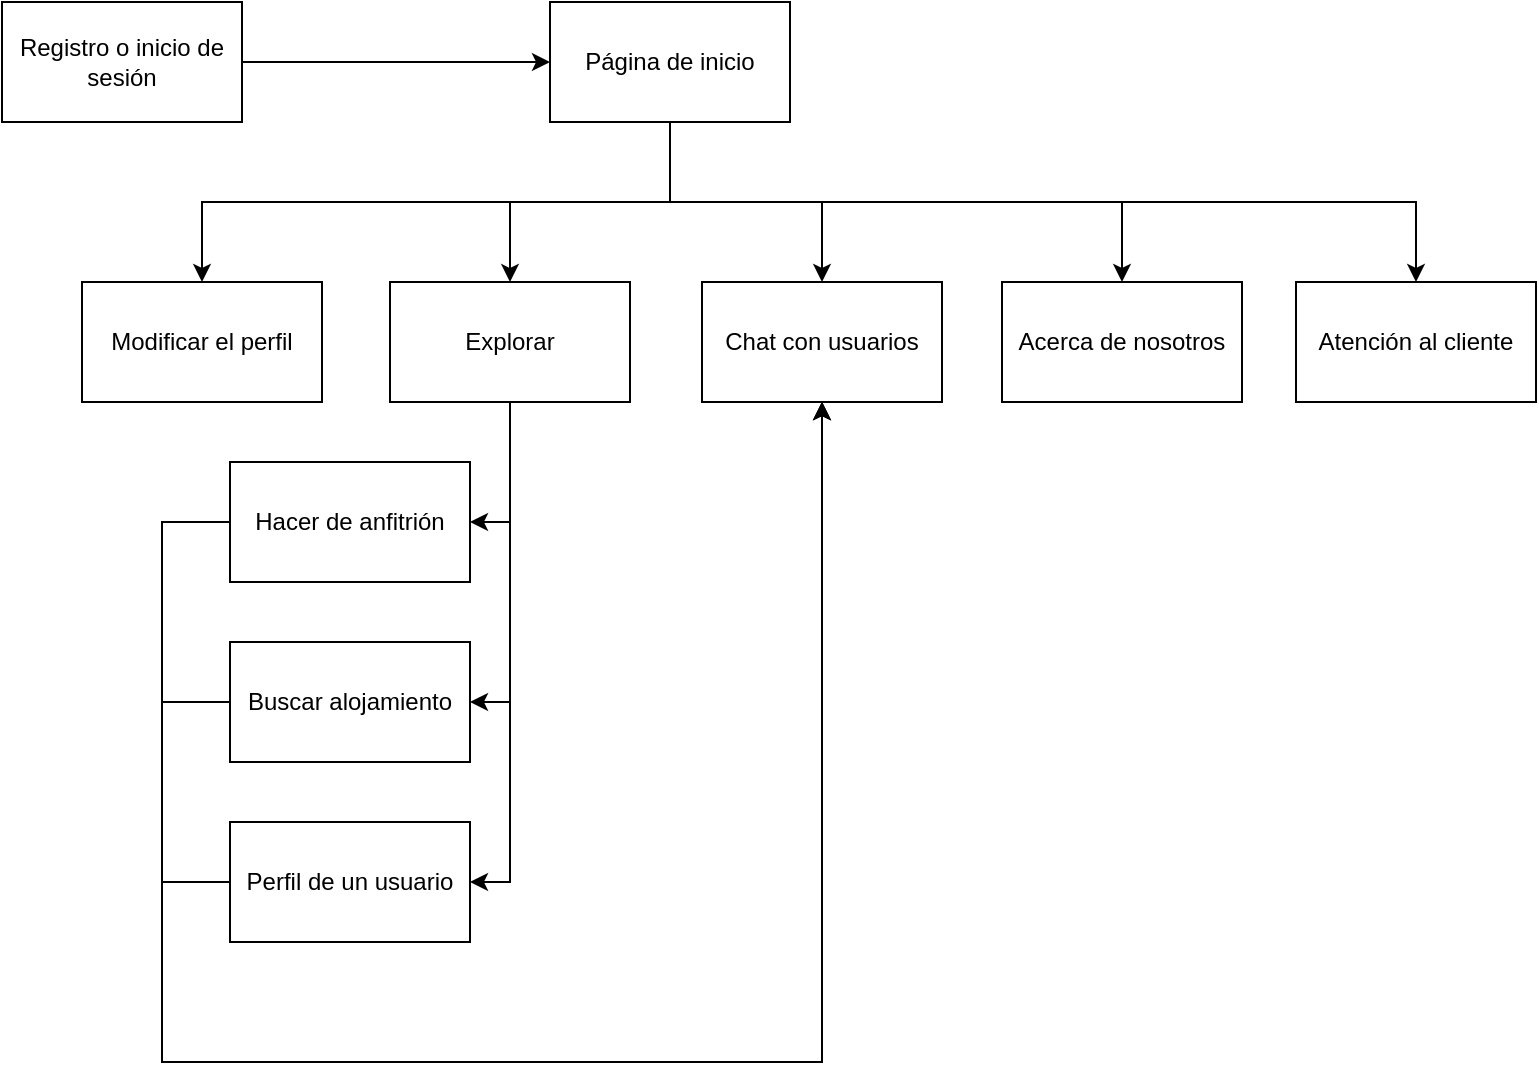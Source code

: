 <mxfile version="12.9.7" type="device" pages="8"><diagram id="yOaeG12Guz9LxjsjeUtV" name="Site map"><mxGraphModel dx="1422" dy="716" grid="1" gridSize="10" guides="1" tooltips="1" connect="1" arrows="1" fold="1" page="1" pageScale="1" pageWidth="827" pageHeight="1169" math="0" shadow="0"><root><mxCell id="0"/><mxCell id="1" parent="0"/><mxCell id="TulEFtaqfSupiCn7bYK3-12" style="edgeStyle=orthogonalEdgeStyle;rounded=0;orthogonalLoop=1;jettySize=auto;html=1;entryX=0;entryY=0.5;entryDx=0;entryDy=0;" edge="1" parent="1" source="TulEFtaqfSupiCn7bYK3-2" target="TulEFtaqfSupiCn7bYK3-3"><mxGeometry relative="1" as="geometry"><Array as="points"/></mxGeometry></mxCell><mxCell id="TulEFtaqfSupiCn7bYK3-2" value="Registro o inicio de sesión" style="rounded=0;whiteSpace=wrap;html=1;" vertex="1" parent="1"><mxGeometry x="60" y="100" width="120" height="60" as="geometry"/></mxCell><mxCell id="TulEFtaqfSupiCn7bYK3-13" style="edgeStyle=orthogonalEdgeStyle;rounded=0;orthogonalLoop=1;jettySize=auto;html=1;" edge="1" parent="1" source="TulEFtaqfSupiCn7bYK3-3" target="TulEFtaqfSupiCn7bYK3-7"><mxGeometry relative="1" as="geometry"><Array as="points"><mxPoint x="394" y="200"/><mxPoint x="314" y="200"/></Array></mxGeometry></mxCell><mxCell id="TulEFtaqfSupiCn7bYK3-14" style="edgeStyle=orthogonalEdgeStyle;rounded=0;orthogonalLoop=1;jettySize=auto;html=1;entryX=0.5;entryY=0;entryDx=0;entryDy=0;" edge="1" parent="1" source="TulEFtaqfSupiCn7bYK3-3" target="TulEFtaqfSupiCn7bYK3-4"><mxGeometry relative="1" as="geometry"><Array as="points"><mxPoint x="394" y="200"/><mxPoint x="620" y="200"/></Array></mxGeometry></mxCell><mxCell id="TulEFtaqfSupiCn7bYK3-15" style="edgeStyle=orthogonalEdgeStyle;rounded=0;orthogonalLoop=1;jettySize=auto;html=1;" edge="1" parent="1" source="TulEFtaqfSupiCn7bYK3-3" target="TulEFtaqfSupiCn7bYK3-6"><mxGeometry relative="1" as="geometry"><Array as="points"><mxPoint x="394" y="200"/><mxPoint x="160" y="200"/></Array></mxGeometry></mxCell><mxCell id="TulEFtaqfSupiCn7bYK3-16" style="edgeStyle=orthogonalEdgeStyle;rounded=0;orthogonalLoop=1;jettySize=auto;html=1;entryX=0.5;entryY=0;entryDx=0;entryDy=0;" edge="1" parent="1" source="TulEFtaqfSupiCn7bYK3-3" target="TulEFtaqfSupiCn7bYK3-5"><mxGeometry relative="1" as="geometry"><Array as="points"><mxPoint x="394" y="200"/><mxPoint x="767" y="200"/></Array></mxGeometry></mxCell><mxCell id="TulEFtaqfSupiCn7bYK3-33" style="edgeStyle=orthogonalEdgeStyle;rounded=0;orthogonalLoop=1;jettySize=auto;html=1;entryX=0.5;entryY=0;entryDx=0;entryDy=0;" edge="1" parent="1" source="TulEFtaqfSupiCn7bYK3-3" target="TulEFtaqfSupiCn7bYK3-32"><mxGeometry relative="1" as="geometry"/></mxCell><mxCell id="TulEFtaqfSupiCn7bYK3-3" value="Página de inicio" style="rounded=0;whiteSpace=wrap;html=1;" vertex="1" parent="1"><mxGeometry x="334" y="100" width="120" height="60" as="geometry"/></mxCell><mxCell id="TulEFtaqfSupiCn7bYK3-4" value="Acerca de nosotros" style="rounded=0;whiteSpace=wrap;html=1;" vertex="1" parent="1"><mxGeometry x="560" y="240" width="120" height="60" as="geometry"/></mxCell><mxCell id="TulEFtaqfSupiCn7bYK3-5" value="Atención al cliente" style="rounded=0;whiteSpace=wrap;html=1;" vertex="1" parent="1"><mxGeometry x="707" y="240" width="120" height="60" as="geometry"/></mxCell><mxCell id="TulEFtaqfSupiCn7bYK3-6" value="Modificar el perfil" style="rounded=0;whiteSpace=wrap;html=1;" vertex="1" parent="1"><mxGeometry x="100" y="240" width="120" height="60" as="geometry"/></mxCell><mxCell id="TulEFtaqfSupiCn7bYK3-29" style="edgeStyle=orthogonalEdgeStyle;rounded=0;orthogonalLoop=1;jettySize=auto;html=1;entryX=1;entryY=0.5;entryDx=0;entryDy=0;" edge="1" parent="1" source="TulEFtaqfSupiCn7bYK3-7" target="TulEFtaqfSupiCn7bYK3-9"><mxGeometry relative="1" as="geometry"/></mxCell><mxCell id="TulEFtaqfSupiCn7bYK3-30" style="edgeStyle=orthogonalEdgeStyle;rounded=0;orthogonalLoop=1;jettySize=auto;html=1;entryX=1;entryY=0.5;entryDx=0;entryDy=0;" edge="1" parent="1" source="TulEFtaqfSupiCn7bYK3-7" target="TulEFtaqfSupiCn7bYK3-10"><mxGeometry relative="1" as="geometry"/></mxCell><mxCell id="TulEFtaqfSupiCn7bYK3-31" style="edgeStyle=orthogonalEdgeStyle;rounded=0;orthogonalLoop=1;jettySize=auto;html=1;entryX=1;entryY=0.5;entryDx=0;entryDy=0;" edge="1" parent="1" source="TulEFtaqfSupiCn7bYK3-7" target="TulEFtaqfSupiCn7bYK3-11"><mxGeometry relative="1" as="geometry"/></mxCell><mxCell id="TulEFtaqfSupiCn7bYK3-7" value="Explorar" style="rounded=0;whiteSpace=wrap;html=1;" vertex="1" parent="1"><mxGeometry x="254" y="240" width="120" height="60" as="geometry"/></mxCell><mxCell id="TulEFtaqfSupiCn7bYK3-34" style="edgeStyle=orthogonalEdgeStyle;rounded=0;orthogonalLoop=1;jettySize=auto;html=1;entryX=0.5;entryY=1;entryDx=0;entryDy=0;" edge="1" parent="1" source="TulEFtaqfSupiCn7bYK3-9" target="TulEFtaqfSupiCn7bYK3-32"><mxGeometry relative="1" as="geometry"><Array as="points"><mxPoint x="140" y="360"/><mxPoint x="140" y="630"/><mxPoint x="470" y="630"/></Array></mxGeometry></mxCell><mxCell id="TulEFtaqfSupiCn7bYK3-9" value="Hacer de anfitrión" style="rounded=0;whiteSpace=wrap;html=1;" vertex="1" parent="1"><mxGeometry x="174" y="330" width="120" height="60" as="geometry"/></mxCell><mxCell id="TulEFtaqfSupiCn7bYK3-36" style="edgeStyle=orthogonalEdgeStyle;rounded=0;orthogonalLoop=1;jettySize=auto;html=1;entryX=0.5;entryY=1;entryDx=0;entryDy=0;" edge="1" parent="1" source="TulEFtaqfSupiCn7bYK3-10" target="TulEFtaqfSupiCn7bYK3-32"><mxGeometry relative="1" as="geometry"><Array as="points"><mxPoint x="140" y="450"/><mxPoint x="140" y="630"/><mxPoint x="470" y="630"/></Array></mxGeometry></mxCell><mxCell id="TulEFtaqfSupiCn7bYK3-10" value="Buscar alojamiento" style="rounded=0;whiteSpace=wrap;html=1;" vertex="1" parent="1"><mxGeometry x="174" y="420" width="120" height="60" as="geometry"/></mxCell><mxCell id="TulEFtaqfSupiCn7bYK3-37" style="edgeStyle=orthogonalEdgeStyle;rounded=0;orthogonalLoop=1;jettySize=auto;html=1;entryX=0.5;entryY=1;entryDx=0;entryDy=0;" edge="1" parent="1" source="TulEFtaqfSupiCn7bYK3-11" target="TulEFtaqfSupiCn7bYK3-32"><mxGeometry relative="1" as="geometry"><Array as="points"><mxPoint x="140" y="540"/><mxPoint x="140" y="630"/><mxPoint x="470" y="630"/></Array></mxGeometry></mxCell><mxCell id="TulEFtaqfSupiCn7bYK3-11" value="Perfil de un usuario" style="rounded=0;whiteSpace=wrap;html=1;" vertex="1" parent="1"><mxGeometry x="174" y="510" width="120" height="60" as="geometry"/></mxCell><mxCell id="TulEFtaqfSupiCn7bYK3-32" value="Chat con usuarios" style="rounded=0;whiteSpace=wrap;html=1;" vertex="1" parent="1"><mxGeometry x="410" y="240" width="120" height="60" as="geometry"/></mxCell></root></mxGraphModel></diagram><diagram id="fjpT2Uxx-wXdzXVbNxEB" name="Inicio sesión"><mxGraphModel dx="1422" dy="716" grid="1" gridSize="10" guides="1" tooltips="1" connect="1" arrows="1" fold="1" page="1" pageScale="1" pageWidth="827" pageHeight="1169" math="0" shadow="0"><root><mxCell id="0a4cFtmrJJvqywbsuMsp-0"/><mxCell id="0a4cFtmrJJvqywbsuMsp-1" parent="0a4cFtmrJJvqywbsuMsp-0"/><mxCell id="0a4cFtmrJJvqywbsuMsp-2" value="" style="rounded=1;whiteSpace=wrap;html=1;" vertex="1" parent="0a4cFtmrJJvqywbsuMsp-1"><mxGeometry x="220" y="70" width="400" height="750" as="geometry"/></mxCell><mxCell id="0a4cFtmrJJvqywbsuMsp-3" value="" style="rounded=0;whiteSpace=wrap;html=1;" vertex="1" parent="0a4cFtmrJJvqywbsuMsp-1"><mxGeometry x="245" y="160" width="350" height="600" as="geometry"/></mxCell><mxCell id="0a4cFtmrJJvqywbsuMsp-4" value="" style="ellipse;whiteSpace=wrap;html=1;aspect=fixed;" vertex="1" parent="0a4cFtmrJJvqywbsuMsp-1"><mxGeometry x="300" y="110" width="20" height="20" as="geometry"/></mxCell><mxCell id="0a4cFtmrJJvqywbsuMsp-5" value="" style="rounded=1;whiteSpace=wrap;html=1;" vertex="1" parent="0a4cFtmrJJvqywbsuMsp-1"><mxGeometry x="374" y="115" width="80" height="10" as="geometry"/></mxCell><mxCell id="lDvN3hQ_stvk_G4rLlr1-0" value="h" style="rounded=0;whiteSpace=wrap;html=1;strokeColor=#000000;" vertex="1" parent="0a4cFtmrJJvqywbsuMsp-1"><mxGeometry x="465" y="730" width="114" height="20" as="geometry"/></mxCell><mxCell id="lDvN3hQ_stvk_G4rLlr1-1" value="" style="pointerEvents=1;shadow=0;dashed=0;html=1;strokeColor=none;fillColor=#505050;labelPosition=center;verticalLabelPosition=bottom;verticalAlign=top;outlineConnect=0;align=center;shape=mxgraph.office.concepts.help;" vertex="1" parent="0a4cFtmrJJvqywbsuMsp-1"><mxGeometry x="384" y="726" width="30" height="28" as="geometry"/></mxCell><mxCell id="lDvN3hQ_stvk_G4rLlr1-2" value="g" style="rounded=0;whiteSpace=wrap;html=1;strokeColor=#000000;" vertex="1" parent="0a4cFtmrJJvqywbsuMsp-1"><mxGeometry x="260" y="730" width="110" height="20" as="geometry"/></mxCell><mxCell id="rPTqORjCnTZhrVgOH4Vw-2" value="c" style="rounded=0;whiteSpace=wrap;html=1;strokeColor=#000000;" vertex="1" parent="0a4cFtmrJJvqywbsuMsp-1"><mxGeometry x="279" y="340" width="270" height="60" as="geometry"/></mxCell><mxCell id="rPTqORjCnTZhrVgOH4Vw-4" value="d" style="rounded=0;whiteSpace=wrap;html=1;strokeColor=#000000;" vertex="1" parent="0a4cFtmrJJvqywbsuMsp-1"><mxGeometry x="279" y="420" width="271" height="60" as="geometry"/></mxCell><mxCell id="rPTqORjCnTZhrVgOH4Vw-5" value="e" style="rounded=0;whiteSpace=wrap;html=1;strokeColor=#000000;" vertex="1" parent="0a4cFtmrJJvqywbsuMsp-1"><mxGeometry x="354" y="510" width="120" height="60" as="geometry"/></mxCell><mxCell id="rPTqORjCnTZhrVgOH4Vw-6" value="f" style="rounded=0;whiteSpace=wrap;html=1;strokeColor=#000000;" vertex="1" parent="0a4cFtmrJJvqywbsuMsp-1"><mxGeometry x="482" y="260" width="80" height="40" as="geometry"/></mxCell><mxCell id="nJueQjhR8ppji_dFIDiW-0" value="a" style="text;html=1;strokeColor=#000000;fillColor=none;align=center;verticalAlign=middle;whiteSpace=wrap;rounded=0;" vertex="1" parent="0a4cFtmrJJvqywbsuMsp-1"><mxGeometry x="270" y="180" width="60" height="40" as="geometry"/></mxCell><mxCell id="nJueQjhR8ppji_dFIDiW-1" value="b" style="rounded=0;whiteSpace=wrap;html=1;strokeColor=#000000;" vertex="1" parent="0a4cFtmrJJvqywbsuMsp-1"><mxGeometry x="370" y="180" width="130" height="40" as="geometry"/></mxCell><mxCell id="nJueQjhR8ppji_dFIDiW-2" value="" style="shape=actor;whiteSpace=wrap;html=1;strokeColor=#000000;" vertex="1" parent="0a4cFtmrJJvqywbsuMsp-1"><mxGeometry x="544" y="180" width="31" height="40" as="geometry"/></mxCell></root></mxGraphModel></diagram><diagram name="Atención al cliente" id="R1B42meTk3WjnFRO_5CA"><mxGraphModel dx="1422" dy="716" grid="1" gridSize="10" guides="1" tooltips="1" connect="1" arrows="1" fold="1" page="1" pageScale="1" pageWidth="827" pageHeight="1169" math="0" shadow="0"><root><mxCell id="mhVlg83MQ0Cqp5_kQin5-0"/><mxCell id="mhVlg83MQ0Cqp5_kQin5-1" parent="mhVlg83MQ0Cqp5_kQin5-0"/><mxCell id="mhVlg83MQ0Cqp5_kQin5-2" value="" style="rounded=1;whiteSpace=wrap;html=1;" vertex="1" parent="mhVlg83MQ0Cqp5_kQin5-1"><mxGeometry x="220" y="70" width="400" height="750" as="geometry"/></mxCell><mxCell id="mhVlg83MQ0Cqp5_kQin5-3" value="" style="rounded=0;whiteSpace=wrap;html=1;" vertex="1" parent="mhVlg83MQ0Cqp5_kQin5-1"><mxGeometry x="245" y="160" width="350" height="600" as="geometry"/></mxCell><mxCell id="mhVlg83MQ0Cqp5_kQin5-4" value="" style="ellipse;whiteSpace=wrap;html=1;aspect=fixed;" vertex="1" parent="mhVlg83MQ0Cqp5_kQin5-1"><mxGeometry x="300" y="110" width="20" height="20" as="geometry"/></mxCell><mxCell id="mhVlg83MQ0Cqp5_kQin5-5" value="" style="rounded=1;whiteSpace=wrap;html=1;" vertex="1" parent="mhVlg83MQ0Cqp5_kQin5-1"><mxGeometry x="374" y="115" width="80" height="10" as="geometry"/></mxCell><mxCell id="HpavzIhjlfCQK9zYMT6d-0" value="h" style="rounded=0;whiteSpace=wrap;html=1;strokeColor=#000000;" vertex="1" parent="mhVlg83MQ0Cqp5_kQin5-1"><mxGeometry x="465" y="730" width="114" height="20" as="geometry"/></mxCell><mxCell id="MDJF2bZ9OmPZQVAt1wz4-2" value="i" style="rounded=0;whiteSpace=wrap;html=1;strokeColor=#000000;" vertex="1" parent="mhVlg83MQ0Cqp5_kQin5-1"><mxGeometry x="275" y="280" width="290" height="60" as="geometry"/></mxCell><mxCell id="MDJF2bZ9OmPZQVAt1wz4-3" value="j" style="rounded=0;whiteSpace=wrap;html=1;strokeColor=#000000;" vertex="1" parent="mhVlg83MQ0Cqp5_kQin5-1"><mxGeometry x="275" y="370" width="295" height="250" as="geometry"/></mxCell><mxCell id="MDJF2bZ9OmPZQVAt1wz4-4" value="k" style="rounded=0;whiteSpace=wrap;html=1;strokeColor=#000000;" vertex="1" parent="mhVlg83MQ0Cqp5_kQin5-1"><mxGeometry x="371" y="650" width="86" height="40" as="geometry"/></mxCell><mxCell id="HZCcxtxOcycDV48CqVG7-0" value="a" style="text;html=1;strokeColor=#000000;fillColor=none;align=center;verticalAlign=middle;whiteSpace=wrap;rounded=0;" vertex="1" parent="mhVlg83MQ0Cqp5_kQin5-1"><mxGeometry x="270" y="180" width="60" height="40" as="geometry"/></mxCell><mxCell id="HZCcxtxOcycDV48CqVG7-1" value="b" style="rounded=0;whiteSpace=wrap;html=1;strokeColor=#000000;" vertex="1" parent="mhVlg83MQ0Cqp5_kQin5-1"><mxGeometry x="370" y="180" width="130" height="40" as="geometry"/></mxCell><mxCell id="HZCcxtxOcycDV48CqVG7-2" value="" style="shape=actor;whiteSpace=wrap;html=1;strokeColor=#000000;" vertex="1" parent="mhVlg83MQ0Cqp5_kQin5-1"><mxGeometry x="544" y="180" width="31" height="40" as="geometry"/></mxCell></root></mxGraphModel></diagram><diagram name="Sobre nosotros" id="tQNtNyiXm3ZsKMNE2Xy2"><mxGraphModel dx="1422" dy="716" grid="1" gridSize="10" guides="1" tooltips="1" connect="1" arrows="1" fold="1" page="1" pageScale="1" pageWidth="827" pageHeight="1169" math="0" shadow="0"><root><mxCell id="IPfj7TRCmxRKEV5qLDKa-0"/><mxCell id="IPfj7TRCmxRKEV5qLDKa-1" parent="IPfj7TRCmxRKEV5qLDKa-0"/><mxCell id="IPfj7TRCmxRKEV5qLDKa-2" value="" style="rounded=1;whiteSpace=wrap;html=1;" vertex="1" parent="IPfj7TRCmxRKEV5qLDKa-1"><mxGeometry x="220" y="70" width="400" height="750" as="geometry"/></mxCell><mxCell id="IPfj7TRCmxRKEV5qLDKa-3" value="" style="rounded=0;whiteSpace=wrap;html=1;" vertex="1" parent="IPfj7TRCmxRKEV5qLDKa-1"><mxGeometry x="245" y="160" width="350" height="600" as="geometry"/></mxCell><mxCell id="IPfj7TRCmxRKEV5qLDKa-4" value="" style="ellipse;whiteSpace=wrap;html=1;aspect=fixed;" vertex="1" parent="IPfj7TRCmxRKEV5qLDKa-1"><mxGeometry x="300" y="110" width="20" height="20" as="geometry"/></mxCell><mxCell id="IPfj7TRCmxRKEV5qLDKa-5" value="" style="rounded=1;whiteSpace=wrap;html=1;" vertex="1" parent="IPfj7TRCmxRKEV5qLDKa-1"><mxGeometry x="374" y="115" width="80" height="10" as="geometry"/></mxCell><mxCell id="IPfj7TRCmxRKEV5qLDKa-6" value="h" style="rounded=0;whiteSpace=wrap;html=1;strokeColor=#000000;" vertex="1" parent="IPfj7TRCmxRKEV5qLDKa-1"><mxGeometry x="465" y="730" width="114" height="20" as="geometry"/></mxCell><mxCell id="IPfj7TRCmxRKEV5qLDKa-10" value="l" style="rounded=0;whiteSpace=wrap;html=1;strokeColor=#000000;" vertex="1" parent="IPfj7TRCmxRKEV5qLDKa-1"><mxGeometry x="275" y="260" width="295" height="440" as="geometry"/></mxCell><mxCell id="5DiFeWkY2CfOVZLdbrUq-0" value="" style="pointerEvents=1;shadow=0;dashed=0;html=1;strokeColor=none;fillColor=#505050;labelPosition=center;verticalLabelPosition=bottom;verticalAlign=top;outlineConnect=0;align=center;shape=mxgraph.office.concepts.help;" vertex="1" parent="IPfj7TRCmxRKEV5qLDKa-1"><mxGeometry x="384" y="726" width="30" height="28" as="geometry"/></mxCell><mxCell id="5DiFeWkY2CfOVZLdbrUq-1" value="g" style="rounded=0;whiteSpace=wrap;html=1;strokeColor=#000000;" vertex="1" parent="IPfj7TRCmxRKEV5qLDKa-1"><mxGeometry x="260" y="730" width="110" height="20" as="geometry"/></mxCell><mxCell id="oaYk80OR1QV9VEVdvEVi-0" value="a" style="text;html=1;strokeColor=#000000;fillColor=none;align=center;verticalAlign=middle;whiteSpace=wrap;rounded=0;" vertex="1" parent="IPfj7TRCmxRKEV5qLDKa-1"><mxGeometry x="270" y="180" width="60" height="40" as="geometry"/></mxCell><mxCell id="oaYk80OR1QV9VEVdvEVi-1" value="b" style="rounded=0;whiteSpace=wrap;html=1;strokeColor=#000000;" vertex="1" parent="IPfj7TRCmxRKEV5qLDKa-1"><mxGeometry x="370" y="180" width="130" height="40" as="geometry"/></mxCell><mxCell id="oaYk80OR1QV9VEVdvEVi-2" value="" style="shape=actor;whiteSpace=wrap;html=1;strokeColor=#000000;" vertex="1" parent="IPfj7TRCmxRKEV5qLDKa-1"><mxGeometry x="544" y="180" width="31" height="40" as="geometry"/></mxCell></root></mxGraphModel></diagram><diagram name="Principal" id="KlwoSz2mRSCmLI3AQ81f"><mxGraphModel dx="1422" dy="716" grid="1" gridSize="10" guides="1" tooltips="1" connect="1" arrows="1" fold="1" page="1" pageScale="1" pageWidth="827" pageHeight="1169" math="0" shadow="0"><root><mxCell id="A_jZUKxJ0FgU58d69cvR-0"/><mxCell id="A_jZUKxJ0FgU58d69cvR-1" parent="A_jZUKxJ0FgU58d69cvR-0"/><mxCell id="A_jZUKxJ0FgU58d69cvR-2" value="" style="rounded=1;whiteSpace=wrap;html=1;" vertex="1" parent="A_jZUKxJ0FgU58d69cvR-1"><mxGeometry x="220" y="70" width="400" height="750" as="geometry"/></mxCell><mxCell id="A_jZUKxJ0FgU58d69cvR-3" value="" style="rounded=0;whiteSpace=wrap;html=1;" vertex="1" parent="A_jZUKxJ0FgU58d69cvR-1"><mxGeometry x="245" y="160" width="350" height="600" as="geometry"/></mxCell><mxCell id="A_jZUKxJ0FgU58d69cvR-4" value="" style="ellipse;whiteSpace=wrap;html=1;aspect=fixed;" vertex="1" parent="A_jZUKxJ0FgU58d69cvR-1"><mxGeometry x="300" y="110" width="20" height="20" as="geometry"/></mxCell><mxCell id="A_jZUKxJ0FgU58d69cvR-5" value="" style="rounded=1;whiteSpace=wrap;html=1;" vertex="1" parent="A_jZUKxJ0FgU58d69cvR-1"><mxGeometry x="374" y="115" width="80" height="10" as="geometry"/></mxCell><mxCell id="mXcbjCy5oPQN6zmhI7TB-1" value="a" style="text;html=1;strokeColor=#000000;fillColor=none;align=center;verticalAlign=middle;whiteSpace=wrap;rounded=0;" vertex="1" parent="A_jZUKxJ0FgU58d69cvR-1"><mxGeometry x="270" y="180" width="60" height="40" as="geometry"/></mxCell><mxCell id="XgyC8c9WF6GHfW05SX0f-3" value="b" style="rounded=0;whiteSpace=wrap;html=1;strokeColor=#000000;" vertex="1" parent="A_jZUKxJ0FgU58d69cvR-1"><mxGeometry x="370" y="180" width="130" height="40" as="geometry"/></mxCell><mxCell id="XgyC8c9WF6GHfW05SX0f-4" value="n" style="rounded=0;whiteSpace=wrap;html=1;strokeColor=#000000;" vertex="1" parent="A_jZUKxJ0FgU58d69cvR-1"><mxGeometry x="265" y="309" width="130" height="30" as="geometry"/></mxCell><mxCell id="XgyC8c9WF6GHfW05SX0f-8" value="" style="shape=image;html=1;verticalAlign=top;verticalLabelPosition=bottom;labelBackgroundColor=#ffffff;imageAspect=0;aspect=fixed;image=https://cdn3.iconfinder.com/data/icons/all-for-shop-free-samples/128/shop_search-128.png;strokeColor=#000000;" vertex="1" parent="A_jZUKxJ0FgU58d69cvR-1"><mxGeometry x="415" y="300" width="48" height="48" as="geometry"/></mxCell><mxCell id="XgyC8c9WF6GHfW05SX0f-11" value="h" style="rounded=0;whiteSpace=wrap;html=1;strokeColor=#000000;" vertex="1" parent="A_jZUKxJ0FgU58d69cvR-1"><mxGeometry x="465" y="730" width="114" height="20" as="geometry"/></mxCell><mxCell id="XgyC8c9WF6GHfW05SX0f-12" value="" style="pointerEvents=1;shadow=0;dashed=0;html=1;strokeColor=none;fillColor=#505050;labelPosition=center;verticalLabelPosition=bottom;verticalAlign=top;outlineConnect=0;align=center;shape=mxgraph.office.concepts.help;" vertex="1" parent="A_jZUKxJ0FgU58d69cvR-1"><mxGeometry x="384" y="726" width="30" height="28" as="geometry"/></mxCell><mxCell id="XgyC8c9WF6GHfW05SX0f-13" value="g" style="rounded=0;whiteSpace=wrap;html=1;strokeColor=#000000;" vertex="1" parent="A_jZUKxJ0FgU58d69cvR-1"><mxGeometry x="260" y="730" width="110" height="20" as="geometry"/></mxCell><mxCell id="XgyC8c9WF6GHfW05SX0f-14" value="ñ" style="rounded=0;whiteSpace=wrap;html=1;strokeColor=#000000;" vertex="1" parent="A_jZUKxJ0FgU58d69cvR-1"><mxGeometry x="265" y="370" width="310" height="320" as="geometry"/></mxCell><mxCell id="g_9Gxw89v6pan7a0mo_d-0" value="m" style="rounded=0;whiteSpace=wrap;html=1;strokeColor=#000000;" vertex="1" parent="A_jZUKxJ0FgU58d69cvR-1"><mxGeometry x="265" y="270" width="130" height="30" as="geometry"/></mxCell><mxCell id="pjCwmUhRF379ltR2lSqf-1" value="" style="shape=actor;whiteSpace=wrap;html=1;strokeColor=#000000;" vertex="1" parent="A_jZUKxJ0FgU58d69cvR-1"><mxGeometry x="544" y="180" width="31" height="40" as="geometry"/></mxCell></root></mxGraphModel></diagram><diagram name="Mi perfil" id="4SKaLdAzSeC3gRUvoY4y"><mxGraphModel dx="1422" dy="716" grid="1" gridSize="10" guides="1" tooltips="1" connect="1" arrows="1" fold="1" page="1" pageScale="1" pageWidth="827" pageHeight="1169" math="0" shadow="0"><root><mxCell id="VeI6-k5xuGZsDdlvF7oH-0"/><mxCell id="VeI6-k5xuGZsDdlvF7oH-1" parent="VeI6-k5xuGZsDdlvF7oH-0"/><mxCell id="VeI6-k5xuGZsDdlvF7oH-2" value="" style="rounded=1;whiteSpace=wrap;html=1;" vertex="1" parent="VeI6-k5xuGZsDdlvF7oH-1"><mxGeometry x="220" y="70" width="400" height="750" as="geometry"/></mxCell><mxCell id="VeI6-k5xuGZsDdlvF7oH-3" value="" style="rounded=0;whiteSpace=wrap;html=1;" vertex="1" parent="VeI6-k5xuGZsDdlvF7oH-1"><mxGeometry x="245" y="160" width="350" height="600" as="geometry"/></mxCell><mxCell id="VeI6-k5xuGZsDdlvF7oH-4" value="" style="ellipse;whiteSpace=wrap;html=1;aspect=fixed;" vertex="1" parent="VeI6-k5xuGZsDdlvF7oH-1"><mxGeometry x="300" y="110" width="20" height="20" as="geometry"/></mxCell><mxCell id="VeI6-k5xuGZsDdlvF7oH-5" value="" style="rounded=1;whiteSpace=wrap;html=1;" vertex="1" parent="VeI6-k5xuGZsDdlvF7oH-1"><mxGeometry x="374" y="115" width="80" height="10" as="geometry"/></mxCell><mxCell id="VeI6-k5xuGZsDdlvF7oH-6" value="h" style="rounded=0;whiteSpace=wrap;html=1;strokeColor=#000000;" vertex="1" parent="VeI6-k5xuGZsDdlvF7oH-1"><mxGeometry x="465" y="730" width="114" height="20" as="geometry"/></mxCell><mxCell id="VeI6-k5xuGZsDdlvF7oH-7" value="" style="pointerEvents=1;shadow=0;dashed=0;html=1;strokeColor=none;fillColor=#505050;labelPosition=center;verticalLabelPosition=bottom;verticalAlign=top;outlineConnect=0;align=center;shape=mxgraph.office.concepts.help;" vertex="1" parent="VeI6-k5xuGZsDdlvF7oH-1"><mxGeometry x="384" y="726" width="30" height="28" as="geometry"/></mxCell><mxCell id="VeI6-k5xuGZsDdlvF7oH-8" value="g" style="rounded=0;whiteSpace=wrap;html=1;strokeColor=#000000;" vertex="1" parent="VeI6-k5xuGZsDdlvF7oH-1"><mxGeometry x="260" y="730" width="110" height="20" as="geometry"/></mxCell><mxCell id="VeI6-k5xuGZsDdlvF7oH-9" value="a" style="text;html=1;strokeColor=#000000;fillColor=none;align=center;verticalAlign=middle;whiteSpace=wrap;rounded=0;" vertex="1" parent="VeI6-k5xuGZsDdlvF7oH-1"><mxGeometry x="270" y="180" width="60" height="40" as="geometry"/></mxCell><mxCell id="VeI6-k5xuGZsDdlvF7oH-10" value="b" style="rounded=0;whiteSpace=wrap;html=1;strokeColor=#000000;" vertex="1" parent="VeI6-k5xuGZsDdlvF7oH-1"><mxGeometry x="370" y="180" width="186" height="40" as="geometry"/></mxCell><mxCell id="1riuWX0-cJ131oOfe78z-0" value="o" style="rounded=0;whiteSpace=wrap;html=1;strokeColor=#000000;" vertex="1" parent="VeI6-k5xuGZsDdlvF7oH-1"><mxGeometry x="260" y="250" width="320" height="330" as="geometry"/></mxCell><mxCell id="1riuWX0-cJ131oOfe78z-1" value="" style="rounded=0;whiteSpace=wrap;html=1;strokeColor=#000000;" vertex="1" parent="VeI6-k5xuGZsDdlvF7oH-1"><mxGeometry x="340" y="280" width="230" height="30" as="geometry"/></mxCell><mxCell id="1riuWX0-cJ131oOfe78z-2" value="" style="rounded=0;whiteSpace=wrap;html=1;strokeColor=#000000;" vertex="1" parent="VeI6-k5xuGZsDdlvF7oH-1"><mxGeometry x="340" y="330" width="230" height="30" as="geometry"/></mxCell><mxCell id="1riuWX0-cJ131oOfe78z-3" value="" style="rounded=0;whiteSpace=wrap;html=1;strokeColor=#000000;" vertex="1" parent="VeI6-k5xuGZsDdlvF7oH-1"><mxGeometry x="340" y="380" width="230" height="30" as="geometry"/></mxCell><mxCell id="1riuWX0-cJ131oOfe78z-4" value="" style="rounded=0;whiteSpace=wrap;html=1;strokeColor=#000000;" vertex="1" parent="VeI6-k5xuGZsDdlvF7oH-1"><mxGeometry x="340" y="450" width="230" height="30" as="geometry"/></mxCell><mxCell id="1riuWX0-cJ131oOfe78z-5" value="" style="rounded=0;whiteSpace=wrap;html=1;strokeColor=#000000;" vertex="1" parent="VeI6-k5xuGZsDdlvF7oH-1"><mxGeometry x="340" y="510" width="230" height="30" as="geometry"/></mxCell><mxCell id="1riuWX0-cJ131oOfe78z-6" value="p" style="rounded=0;whiteSpace=wrap;html=1;strokeColor=#000000;" vertex="1" parent="VeI6-k5xuGZsDdlvF7oH-1"><mxGeometry x="374" y="630" width="80" height="30" as="geometry"/></mxCell><mxCell id="1riuWX0-cJ131oOfe78z-7" value="" style="rounded=0;whiteSpace=wrap;html=1;strokeColor=#000000;" vertex="1" parent="VeI6-k5xuGZsDdlvF7oH-1"><mxGeometry x="275" y="280" width="50" height="30" as="geometry"/></mxCell><mxCell id="1riuWX0-cJ131oOfe78z-8" value="" style="rounded=0;whiteSpace=wrap;html=1;strokeColor=#000000;" vertex="1" parent="VeI6-k5xuGZsDdlvF7oH-1"><mxGeometry x="275" y="330" width="50" height="30" as="geometry"/></mxCell><mxCell id="1riuWX0-cJ131oOfe78z-9" value="" style="rounded=0;whiteSpace=wrap;html=1;strokeColor=#000000;" vertex="1" parent="VeI6-k5xuGZsDdlvF7oH-1"><mxGeometry x="275" y="390" width="50" height="30" as="geometry"/></mxCell><mxCell id="1riuWX0-cJ131oOfe78z-10" value="" style="rounded=0;whiteSpace=wrap;html=1;strokeColor=#000000;" vertex="1" parent="VeI6-k5xuGZsDdlvF7oH-1"><mxGeometry x="275" y="450" width="50" height="30" as="geometry"/></mxCell><mxCell id="1riuWX0-cJ131oOfe78z-11" value="" style="rounded=0;whiteSpace=wrap;html=1;strokeColor=#000000;" vertex="1" parent="VeI6-k5xuGZsDdlvF7oH-1"><mxGeometry x="275" y="510" width="50" height="30" as="geometry"/></mxCell></root></mxGraphModel></diagram><diagram name="Explorar" id="xtuLQZr0Rtx907aH_aNY"><mxGraphModel dx="1673" dy="842" grid="1" gridSize="10" guides="1" tooltips="1" connect="1" arrows="1" fold="1" page="1" pageScale="1" pageWidth="827" pageHeight="1169" math="0" shadow="0"><root><mxCell id="r-1EPXhHSCA_qeba80gM-0"/><mxCell id="r-1EPXhHSCA_qeba80gM-1" parent="r-1EPXhHSCA_qeba80gM-0"/><mxCell id="r-1EPXhHSCA_qeba80gM-2" value="" style="rounded=1;whiteSpace=wrap;html=1;" vertex="1" parent="r-1EPXhHSCA_qeba80gM-1"><mxGeometry x="220" y="70" width="400" height="750" as="geometry"/></mxCell><mxCell id="r-1EPXhHSCA_qeba80gM-3" value="" style="rounded=0;whiteSpace=wrap;html=1;" vertex="1" parent="r-1EPXhHSCA_qeba80gM-1"><mxGeometry x="245" y="160" width="350" height="600" as="geometry"/></mxCell><mxCell id="r-1EPXhHSCA_qeba80gM-4" value="" style="ellipse;whiteSpace=wrap;html=1;aspect=fixed;" vertex="1" parent="r-1EPXhHSCA_qeba80gM-1"><mxGeometry x="300" y="110" width="20" height="20" as="geometry"/></mxCell><mxCell id="r-1EPXhHSCA_qeba80gM-5" value="" style="rounded=1;whiteSpace=wrap;html=1;" vertex="1" parent="r-1EPXhHSCA_qeba80gM-1"><mxGeometry x="374" y="115" width="80" height="10" as="geometry"/></mxCell><mxCell id="r-1EPXhHSCA_qeba80gM-8" value="n" style="rounded=0;whiteSpace=wrap;html=1;strokeColor=#000000;" vertex="1" parent="r-1EPXhHSCA_qeba80gM-1"><mxGeometry x="270" y="279" width="130" height="30" as="geometry"/></mxCell><mxCell id="r-1EPXhHSCA_qeba80gM-9" value="" style="shape=image;html=1;verticalAlign=top;verticalLabelPosition=bottom;labelBackgroundColor=#ffffff;imageAspect=0;aspect=fixed;image=https://cdn3.iconfinder.com/data/icons/all-for-shop-free-samples/128/shop_search-128.png;strokeColor=#000000;" vertex="1" parent="r-1EPXhHSCA_qeba80gM-1"><mxGeometry x="420" y="270" width="48" height="48" as="geometry"/></mxCell><mxCell id="r-1EPXhHSCA_qeba80gM-10" value="h" style="rounded=0;whiteSpace=wrap;html=1;strokeColor=#000000;" vertex="1" parent="r-1EPXhHSCA_qeba80gM-1"><mxGeometry x="465" y="730" width="114" height="20" as="geometry"/></mxCell><mxCell id="r-1EPXhHSCA_qeba80gM-11" value="" style="pointerEvents=1;shadow=0;dashed=0;html=1;strokeColor=none;fillColor=#505050;labelPosition=center;verticalLabelPosition=bottom;verticalAlign=top;outlineConnect=0;align=center;shape=mxgraph.office.concepts.help;" vertex="1" parent="r-1EPXhHSCA_qeba80gM-1"><mxGeometry x="384" y="726" width="30" height="28" as="geometry"/></mxCell><mxCell id="r-1EPXhHSCA_qeba80gM-12" value="g" style="rounded=0;whiteSpace=wrap;html=1;strokeColor=#000000;" vertex="1" parent="r-1EPXhHSCA_qeba80gM-1"><mxGeometry x="260" y="730" width="110" height="20" as="geometry"/></mxCell><mxCell id="r-1EPXhHSCA_qeba80gM-13" value="q" style="rounded=0;whiteSpace=wrap;html=1;strokeColor=#000000;" vertex="1" parent="r-1EPXhHSCA_qeba80gM-1"><mxGeometry x="265" y="330" width="310" height="370" as="geometry"/></mxCell><mxCell id="r-1EPXhHSCA_qeba80gM-14" value="m" style="rounded=0;whiteSpace=wrap;html=1;strokeColor=#000000;" vertex="1" parent="r-1EPXhHSCA_qeba80gM-1"><mxGeometry x="270" y="240" width="130" height="30" as="geometry"/></mxCell><mxCell id="8IAeLf-7Wb25FijVcx2q-0" value="a" style="text;html=1;strokeColor=#000000;fillColor=none;align=center;verticalAlign=middle;whiteSpace=wrap;rounded=0;" vertex="1" parent="r-1EPXhHSCA_qeba80gM-1"><mxGeometry x="270" y="180" width="60" height="40" as="geometry"/></mxCell><mxCell id="8IAeLf-7Wb25FijVcx2q-1" value="b" style="rounded=0;whiteSpace=wrap;html=1;strokeColor=#000000;" vertex="1" parent="r-1EPXhHSCA_qeba80gM-1"><mxGeometry x="370" y="180" width="130" height="40" as="geometry"/></mxCell><mxCell id="8IAeLf-7Wb25FijVcx2q-2" value="" style="shape=actor;whiteSpace=wrap;html=1;strokeColor=#000000;" vertex="1" parent="r-1EPXhHSCA_qeba80gM-1"><mxGeometry x="544" y="180" width="31" height="40" as="geometry"/></mxCell></root></mxGraphModel></diagram><diagram name="Chat" id="hDxw0jWJU7BocFY0Otcy"><mxGraphModel dx="1422" dy="716" grid="1" gridSize="10" guides="1" tooltips="1" connect="1" arrows="1" fold="1" page="1" pageScale="1" pageWidth="827" pageHeight="1169" math="0" shadow="0"><root><mxCell id="s0T0mghfmjhM8wIpzixy-0"/><mxCell id="s0T0mghfmjhM8wIpzixy-1" parent="s0T0mghfmjhM8wIpzixy-0"/><mxCell id="s0T0mghfmjhM8wIpzixy-2" value="" style="rounded=1;whiteSpace=wrap;html=1;" vertex="1" parent="s0T0mghfmjhM8wIpzixy-1"><mxGeometry x="220" y="70" width="400" height="750" as="geometry"/></mxCell><mxCell id="s0T0mghfmjhM8wIpzixy-3" value="" style="rounded=0;whiteSpace=wrap;html=1;" vertex="1" parent="s0T0mghfmjhM8wIpzixy-1"><mxGeometry x="245" y="160" width="350" height="600" as="geometry"/></mxCell><mxCell id="s0T0mghfmjhM8wIpzixy-4" value="" style="ellipse;whiteSpace=wrap;html=1;aspect=fixed;" vertex="1" parent="s0T0mghfmjhM8wIpzixy-1"><mxGeometry x="300" y="110" width="20" height="20" as="geometry"/></mxCell><mxCell id="s0T0mghfmjhM8wIpzixy-5" value="" style="rounded=1;whiteSpace=wrap;html=1;" vertex="1" parent="s0T0mghfmjhM8wIpzixy-1"><mxGeometry x="374" y="115" width="80" height="10" as="geometry"/></mxCell><mxCell id="s0T0mghfmjhM8wIpzixy-8" value="h" style="rounded=0;whiteSpace=wrap;html=1;strokeColor=#000000;" vertex="1" parent="s0T0mghfmjhM8wIpzixy-1"><mxGeometry x="465" y="730" width="114" height="20" as="geometry"/></mxCell><mxCell id="s0T0mghfmjhM8wIpzixy-9" value="" style="pointerEvents=1;shadow=0;dashed=0;html=1;strokeColor=none;fillColor=#505050;labelPosition=center;verticalLabelPosition=bottom;verticalAlign=top;outlineConnect=0;align=center;shape=mxgraph.office.concepts.help;" vertex="1" parent="s0T0mghfmjhM8wIpzixy-1"><mxGeometry x="384" y="726" width="30" height="28" as="geometry"/></mxCell><mxCell id="s0T0mghfmjhM8wIpzixy-10" value="g" style="rounded=0;whiteSpace=wrap;html=1;strokeColor=#000000;" vertex="1" parent="s0T0mghfmjhM8wIpzixy-1"><mxGeometry x="260" y="730" width="110" height="20" as="geometry"/></mxCell><mxCell id="s0T0mghfmjhM8wIpzixy-11" value="s" style="rounded=0;whiteSpace=wrap;html=1;strokeColor=#000000;" vertex="1" parent="s0T0mghfmjhM8wIpzixy-1"><mxGeometry x="265" y="310" width="310" height="390" as="geometry"/></mxCell><mxCell id="s0T0mghfmjhM8wIpzixy-13" value="a" style="text;html=1;strokeColor=#000000;fillColor=none;align=center;verticalAlign=middle;whiteSpace=wrap;rounded=0;" vertex="1" parent="s0T0mghfmjhM8wIpzixy-1"><mxGeometry x="270" y="180" width="60" height="40" as="geometry"/></mxCell><mxCell id="s0T0mghfmjhM8wIpzixy-14" value="b" style="rounded=0;whiteSpace=wrap;html=1;strokeColor=#000000;" vertex="1" parent="s0T0mghfmjhM8wIpzixy-1"><mxGeometry x="370" y="180" width="130" height="40" as="geometry"/></mxCell><mxCell id="s0T0mghfmjhM8wIpzixy-15" value="" style="shape=actor;whiteSpace=wrap;html=1;strokeColor=#000000;" vertex="1" parent="s0T0mghfmjhM8wIpzixy-1"><mxGeometry x="544" y="180" width="31" height="40" as="geometry"/></mxCell><mxCell id="s0T0mghfmjhM8wIpzixy-16" value="r" style="rounded=0;whiteSpace=wrap;html=1;strokeColor=#000000;" vertex="1" parent="s0T0mghfmjhM8wIpzixy-1"><mxGeometry x="265" y="250" width="225" height="40" as="geometry"/></mxCell></root></mxGraphModel></diagram></mxfile>